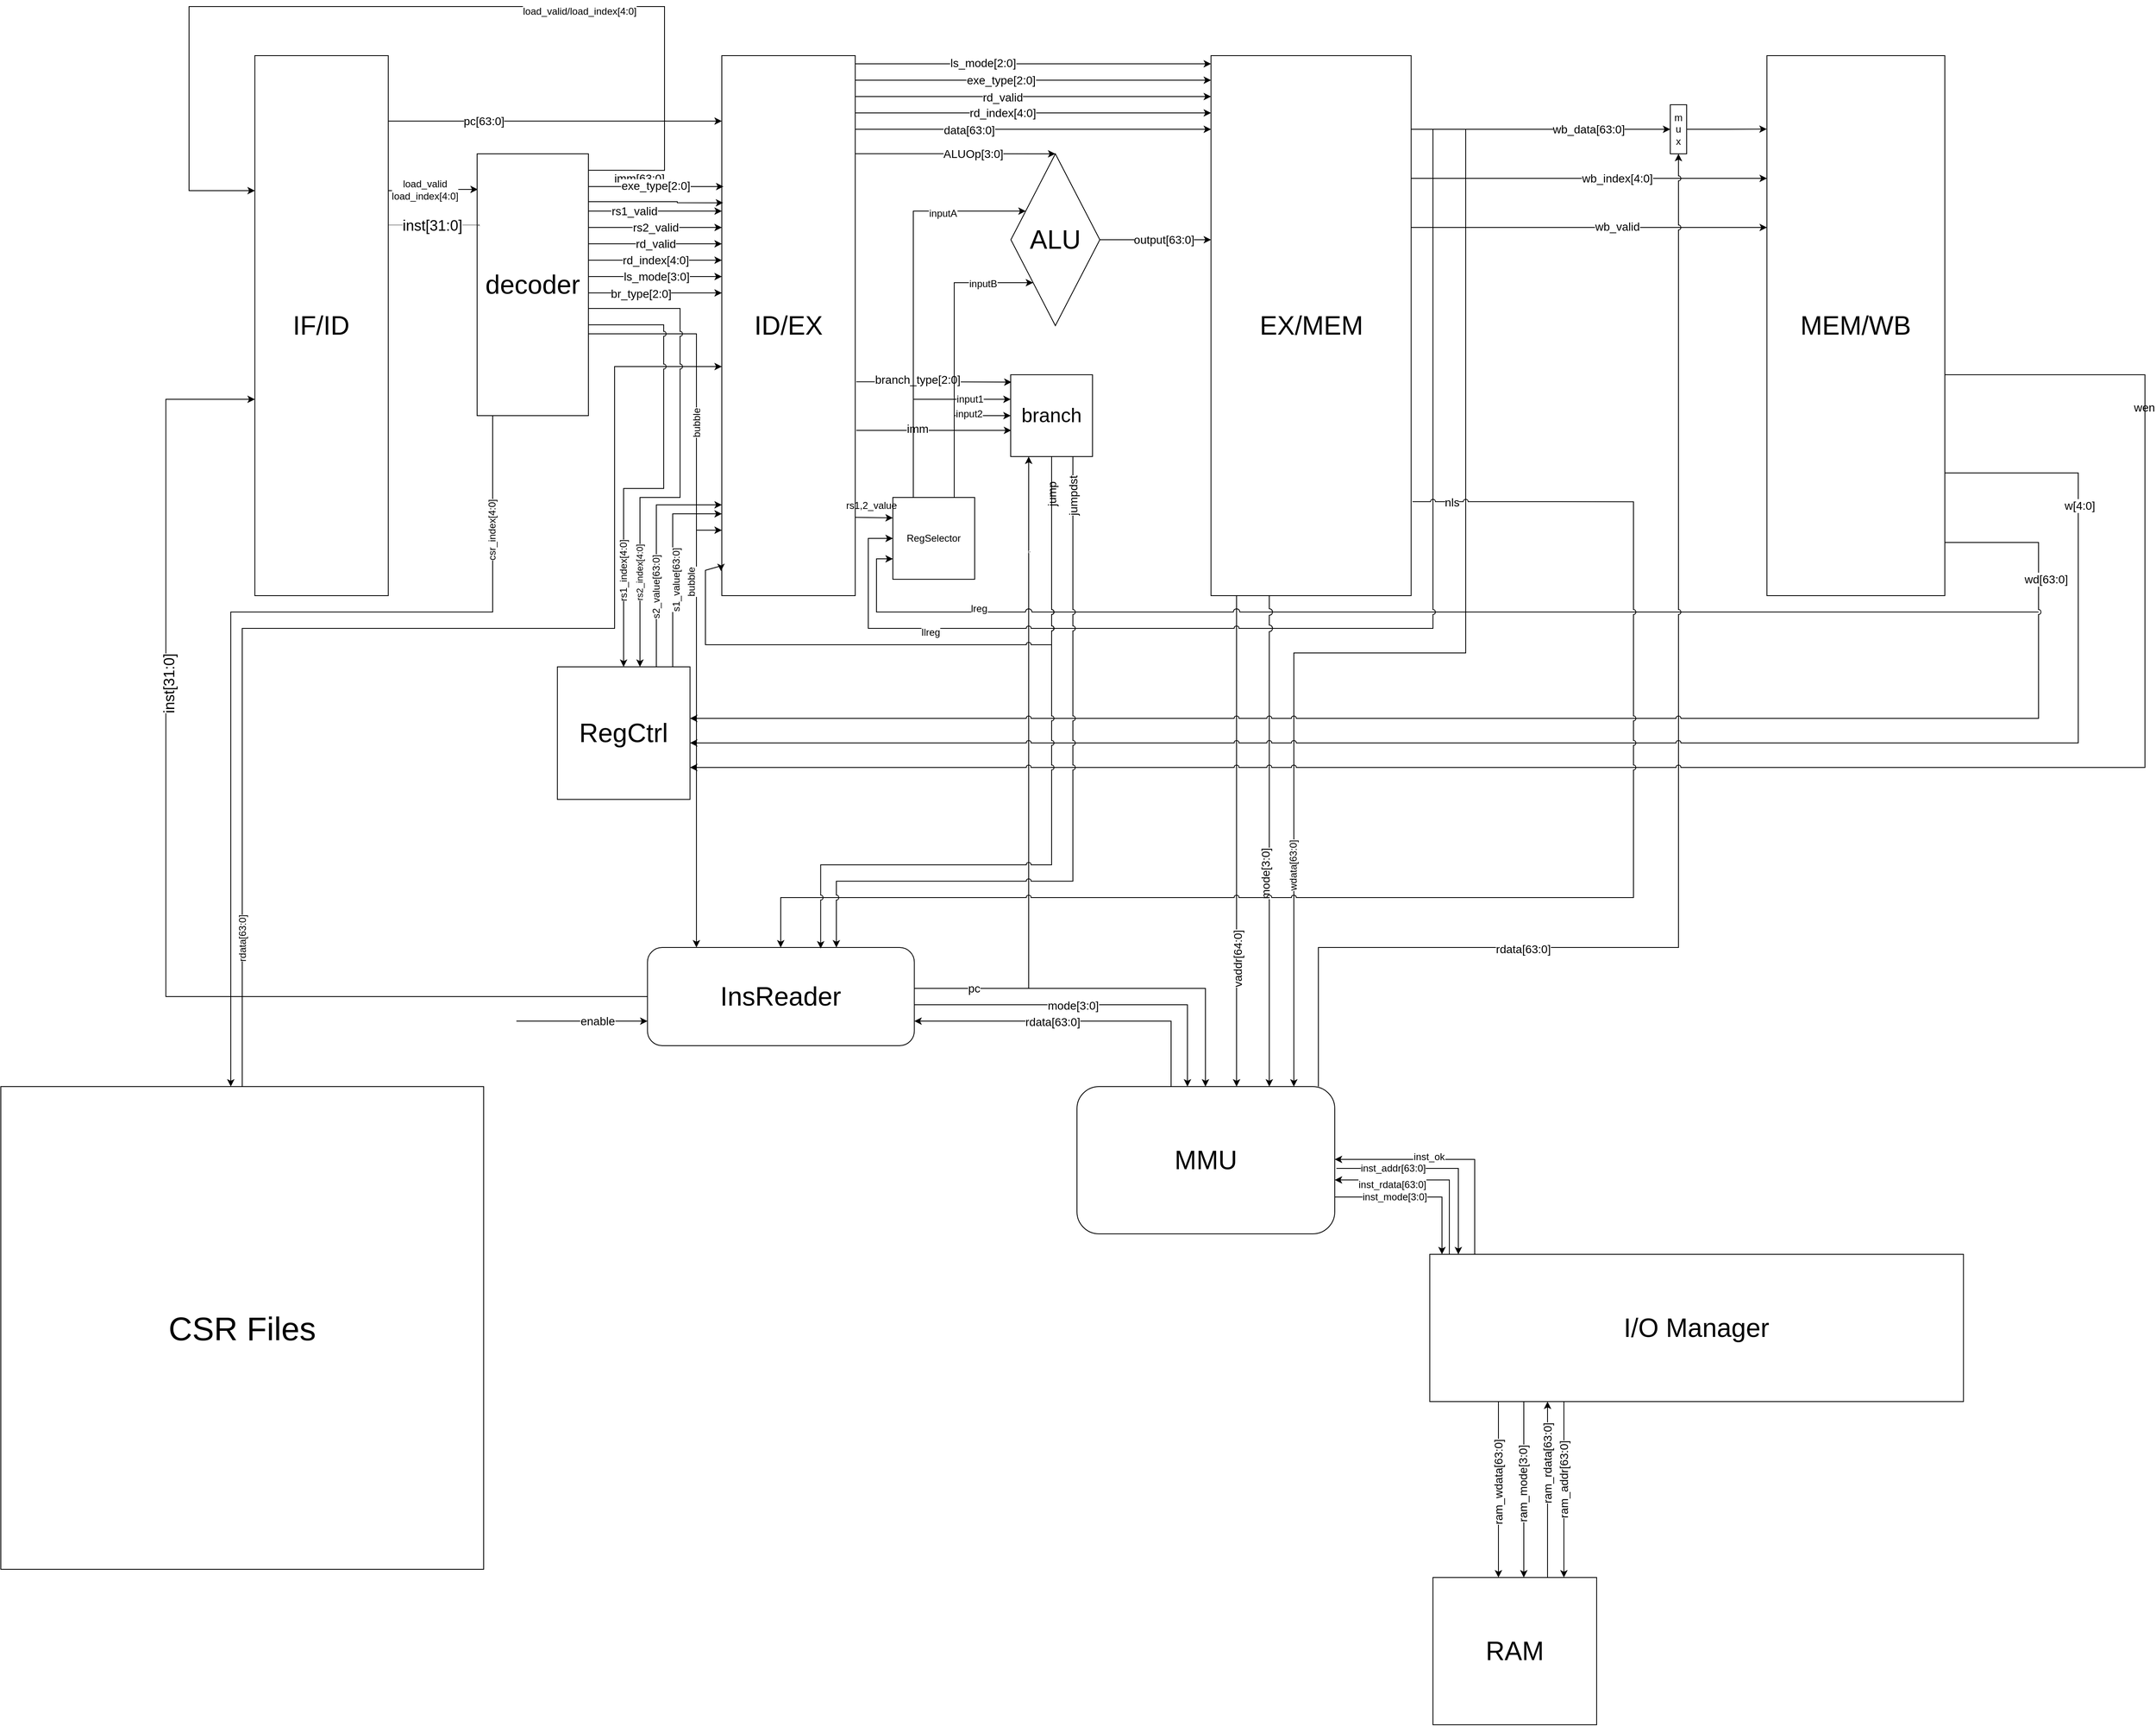 <mxfile version="11.0.1" type="github"><diagram id="Ys9plIMEWjF186C1SJvL" name="Page-1"><mxGraphModel dx="2031" dy="1039" grid="1" gridSize="10" guides="1" tooltips="1" connect="1" arrows="1" fold="1" page="1" pageScale="1" pageWidth="3300" pageHeight="2339" math="0" shadow="0"><root><mxCell id="0"/><mxCell id="1" parent="0"/><mxCell id="OdFu6j6C0DvoO6vhGQql-11" style="edgeStyle=orthogonalEdgeStyle;rounded=0;orthogonalLoop=1;jettySize=auto;html=1;fontSize=14;" parent="1" source="ZigvVun1-Oz8XMNLbB8I-3" target="ZigvVun1-Oz8XMNLbB8I-7" edge="1"><mxGeometry relative="1" as="geometry"><Array as="points"><mxPoint x="650" y="340"/><mxPoint x="650" y="340"/></Array></mxGeometry></mxCell><mxCell id="OdFu6j6C0DvoO6vhGQql-12" value="pc[63:0]" style="text;html=1;resizable=0;points=[];align=center;verticalAlign=middle;labelBackgroundColor=#ffffff;fontSize=14;" parent="OdFu6j6C0DvoO6vhGQql-11" connectable="0" vertex="1"><mxGeometry x="-0.428" y="-3" relative="1" as="geometry"><mxPoint y="-3" as="offset"/></mxGeometry></mxCell><mxCell id="bIyRIv3_b1dbhp4hnQxT-7" style="edgeStyle=orthogonalEdgeStyle;rounded=0;orthogonalLoop=1;jettySize=auto;html=1;exitX=1;exitY=0.25;exitDx=0;exitDy=0;entryX=0.006;entryY=0.136;entryDx=0;entryDy=0;entryPerimeter=0;" parent="1" source="ZigvVun1-Oz8XMNLbB8I-3" target="3jL-bCs1GaXZ-DOKsFJh-29" edge="1"><mxGeometry relative="1" as="geometry"/></mxCell><mxCell id="bIyRIv3_b1dbhp4hnQxT-8" value="load_valid&lt;br&gt;load_index[4:0]" style="text;html=1;resizable=0;points=[];align=center;verticalAlign=middle;labelBackgroundColor=#ffffff;" parent="bIyRIv3_b1dbhp4hnQxT-7" connectable="0" vertex="1"><mxGeometry x="-0.2" y="2" relative="1" as="geometry"><mxPoint y="1" as="offset"/></mxGeometry></mxCell><mxCell id="ZigvVun1-Oz8XMNLbB8I-3" value="&lt;font style=&quot;font-size: 32px&quot;&gt;IF/ID&lt;/font&gt;" style="rounded=0;whiteSpace=wrap;html=1;fontSize=8;" parent="1" vertex="1"><mxGeometry x="400.404" y="260" width="163.03" height="660" as="geometry"/></mxCell><mxCell id="R68iFmrZ4ruvfKdIdsfy-54" style="edgeStyle=orthogonalEdgeStyle;rounded=0;jumpStyle=arc;jumpSize=18;orthogonalLoop=1;jettySize=auto;html=1;entryX=0.5;entryY=0;entryDx=0;entryDy=0;shadow=0;startSize=6;endSize=6;strokeWidth=1;fontSize=5;" parent="1" target="R68iFmrZ4ruvfKdIdsfy-37" edge="1"><mxGeometry relative="1" as="geometry"><mxPoint x="1134.04" y="379.833" as="sourcePoint"/><Array as="points"><mxPoint x="1269.899" y="380"/><mxPoint x="1269.899" y="380"/></Array></mxGeometry></mxCell><mxCell id="R68iFmrZ4ruvfKdIdsfy-67" value="ALUOp[3:0]" style="text;html=1;resizable=0;points=[];align=center;verticalAlign=middle;labelBackgroundColor=#ffffff;fontSize=14;" parent="R68iFmrZ4ruvfKdIdsfy-54" connectable="0" vertex="1"><mxGeometry x="0.118" relative="1" as="geometry"><mxPoint x="7.5" as="offset"/></mxGeometry></mxCell><mxCell id="3jL-bCs1GaXZ-DOKsFJh-13" style="edgeStyle=orthogonalEdgeStyle;rounded=0;comic=0;orthogonalLoop=1;jettySize=auto;html=1;startSize=6;endSize=6;strokeColor=#000000;fontSize=2;" parent="1" target="3jL-bCs1GaXZ-DOKsFJh-4" edge="1"><mxGeometry relative="1" as="geometry"><mxPoint x="1345.98" y="740" as="targetPoint"/><Array as="points"><mxPoint x="1346" y="1070"/><mxPoint x="1346" y="1070"/></Array><mxPoint x="1346" y="1400" as="sourcePoint"/></mxGeometry></mxCell><mxCell id="3jL-bCs1GaXZ-DOKsFJh-14" value="pc" style="text;html=1;resizable=0;points=[];align=center;verticalAlign=middle;labelBackgroundColor=#ffffff;fontSize=2;" parent="3jL-bCs1GaXZ-DOKsFJh-13" connectable="0" vertex="1"><mxGeometry x="0.116" y="-5" relative="1" as="geometry"><mxPoint x="-4" y="-172" as="offset"/></mxGeometry></mxCell><mxCell id="OdFu6j6C0DvoO6vhGQql-13" style="edgeStyle=orthogonalEdgeStyle;rounded=0;orthogonalLoop=1;jettySize=auto;html=1;fontSize=14;" parent="1" source="ZigvVun1-Oz8XMNLbB8I-7" target="ZigvVun1-Oz8XMNLbB8I-8" edge="1"><mxGeometry relative="1" as="geometry"><Array as="points"><mxPoint x="1380" y="270"/><mxPoint x="1380" y="270"/></Array></mxGeometry></mxCell><mxCell id="OdFu6j6C0DvoO6vhGQql-14" value="ls_mode[2:0]" style="text;html=1;resizable=0;points=[];align=center;verticalAlign=middle;labelBackgroundColor=#ffffff;fontSize=14;" parent="OdFu6j6C0DvoO6vhGQql-13" connectable="0" vertex="1"><mxGeometry x="0.132" y="90" relative="1" as="geometry"><mxPoint x="-90" y="89" as="offset"/></mxGeometry></mxCell><mxCell id="OdFu6j6C0DvoO6vhGQql-15" style="edgeStyle=orthogonalEdgeStyle;rounded=0;orthogonalLoop=1;jettySize=auto;html=1;fontSize=14;" parent="1" source="ZigvVun1-Oz8XMNLbB8I-7" target="ZigvVun1-Oz8XMNLbB8I-8" edge="1"><mxGeometry relative="1" as="geometry"><Array as="points"><mxPoint x="1480" y="350"/><mxPoint x="1480" y="350"/></Array></mxGeometry></mxCell><mxCell id="OdFu6j6C0DvoO6vhGQql-16" value="data[63:0]" style="text;html=1;resizable=0;points=[];align=center;verticalAlign=middle;labelBackgroundColor=#ffffff;fontSize=14;" parent="OdFu6j6C0DvoO6vhGQql-15" connectable="0" vertex="1"><mxGeometry x="0.592" y="-207" relative="1" as="geometry"><mxPoint x="-207" y="-206" as="offset"/></mxGeometry></mxCell><mxCell id="IoLRiApDYhdtXGmUheC4-118" style="edgeStyle=orthogonalEdgeStyle;rounded=0;orthogonalLoop=1;jettySize=auto;html=1;exitX=0.994;exitY=0.855;exitDx=0;exitDy=0;entryX=0;entryY=0.25;entryDx=0;entryDy=0;exitPerimeter=0;" parent="1" source="ZigvVun1-Oz8XMNLbB8I-7" target="IoLRiApDYhdtXGmUheC4-116" edge="1"><mxGeometry relative="1" as="geometry"><Array as="points"><mxPoint x="1134" y="824"/><mxPoint x="1134" y="825"/></Array></mxGeometry></mxCell><mxCell id="ZigvVun1-Oz8XMNLbB8I-7" value="&lt;font style=&quot;font-size: 32px&quot;&gt;ID/EX&lt;/font&gt;" style="rounded=0;whiteSpace=wrap;html=1;fontSize=8;" parent="1" vertex="1"><mxGeometry x="971.01" y="260" width="163.03" height="660" as="geometry"/></mxCell><mxCell id="R68iFmrZ4ruvfKdIdsfy-41" style="edgeStyle=orthogonalEdgeStyle;rounded=0;jumpStyle=arc;jumpSize=8;orthogonalLoop=1;jettySize=auto;html=1;shadow=0;startSize=6;endSize=6;strokeWidth=1;fontSize=3;" parent="1" target="R68iFmrZ4ruvfKdIdsfy-2" edge="1"><mxGeometry relative="1" as="geometry"><Array as="points"><mxPoint x="1600" y="920"/></Array><mxPoint x="1598.95" y="920" as="sourcePoint"/><mxPoint x="1487.273" y="1340" as="targetPoint"/></mxGeometry></mxCell><mxCell id="R68iFmrZ4ruvfKdIdsfy-61" value="vaddr[64:0]" style="text;html=1;resizable=0;points=[];align=center;verticalAlign=middle;labelBackgroundColor=#ffffff;fontSize=14;horizontal=0;" parent="R68iFmrZ4ruvfKdIdsfy-41" connectable="0" vertex="1"><mxGeometry x="0.556" y="2" relative="1" as="geometry"><mxPoint x="-0.5" y="-22" as="offset"/></mxGeometry></mxCell><mxCell id="IoLRiApDYhdtXGmUheC4-131" style="edgeStyle=orthogonalEdgeStyle;rounded=0;orthogonalLoop=1;jettySize=auto;html=1;entryX=0;entryY=0.75;entryDx=0;entryDy=0;jumpStyle=arc;jumpSize=8;" parent="1" target="IoLRiApDYhdtXGmUheC4-116" edge="1"><mxGeometry relative="1" as="geometry"><mxPoint x="2580" y="940" as="sourcePoint"/><Array as="points"><mxPoint x="2510" y="940"/><mxPoint x="1160" y="940"/><mxPoint x="1160" y="875"/></Array></mxGeometry></mxCell><mxCell id="IoLRiApDYhdtXGmUheC4-135" value="lreg" style="text;html=1;resizable=0;points=[];align=center;verticalAlign=middle;labelBackgroundColor=#ffffff;" parent="IoLRiApDYhdtXGmUheC4-131" connectable="0" vertex="1"><mxGeometry x="0.721" y="-4" relative="1" as="geometry"><mxPoint as="offset"/></mxGeometry></mxCell><mxCell id="C-7j_ktIs-Dh4FUc-b1V-7" style="edgeStyle=orthogonalEdgeStyle;rounded=0;orthogonalLoop=1;jettySize=auto;html=1;" parent="1" target="R68iFmrZ4ruvfKdIdsfy-2" edge="1"><mxGeometry relative="1" as="geometry"><mxPoint x="1880" y="350" as="sourcePoint"/><Array as="points"><mxPoint x="1880" y="990"/><mxPoint x="1670" y="990"/></Array></mxGeometry></mxCell><mxCell id="C-7j_ktIs-Dh4FUc-b1V-8" value="wdata[63:0]" style="text;html=1;resizable=0;points=[];align=center;verticalAlign=middle;labelBackgroundColor=#ffffff;horizontal=0;" parent="C-7j_ktIs-Dh4FUc-b1V-7" vertex="1" connectable="0"><mxGeometry x="0.647" y="1" relative="1" as="geometry"><mxPoint x="-1.5" y="-26" as="offset"/></mxGeometry></mxCell><mxCell id="ZigvVun1-Oz8XMNLbB8I-8" value="&lt;font style=&quot;font-size: 32px&quot;&gt;EX/MEM&lt;/font&gt;" style="rounded=0;whiteSpace=wrap;html=1;fontSize=8;" parent="1" vertex="1"><mxGeometry x="1568.788" y="260" width="244.545" height="660" as="geometry"/></mxCell><mxCell id="R68iFmrZ4ruvfKdIdsfy-55" style="edgeStyle=orthogonalEdgeStyle;rounded=0;jumpStyle=arc;jumpSize=18;orthogonalLoop=1;jettySize=auto;html=1;shadow=0;startSize=6;endSize=6;strokeWidth=1;fontSize=5;" parent="1" source="ZigvVun1-Oz8XMNLbB8I-7" target="ZigvVun1-Oz8XMNLbB8I-8" edge="1"><mxGeometry relative="1" as="geometry"><Array as="points"><mxPoint x="1260" y="290"/><mxPoint x="1260" y="290"/></Array></mxGeometry></mxCell><mxCell id="3jL-bCs1GaXZ-DOKsFJh-62" value="exe_type[2:0]" style="text;html=1;resizable=0;points=[];align=center;verticalAlign=middle;labelBackgroundColor=#ffffff;fontSize=14;" parent="R68iFmrZ4ruvfKdIdsfy-55" connectable="0" vertex="1"><mxGeometry x="-0.125" y="12" relative="1" as="geometry"><mxPoint x="-12" y="12" as="offset"/></mxGeometry></mxCell><mxCell id="3jL-bCs1GaXZ-DOKsFJh-69" value="" style="edgeStyle=orthogonalEdgeStyle;rounded=0;comic=0;jumpSize=8;orthogonalLoop=1;jettySize=auto;html=1;startSize=6;endSize=6;strokeColor=#000000;fontSize=3;" parent="1" source="ZigvVun1-Oz8XMNLbB8I-7" target="ZigvVun1-Oz8XMNLbB8I-8" edge="1"><mxGeometry relative="1" as="geometry"><Array as="points"><mxPoint x="1260" y="310"/><mxPoint x="1260" y="310"/></Array></mxGeometry></mxCell><mxCell id="3jL-bCs1GaXZ-DOKsFJh-71" value="rd_valid" style="text;html=1;resizable=0;points=[];align=center;verticalAlign=middle;labelBackgroundColor=#ffffff;fontSize=14;" parent="3jL-bCs1GaXZ-DOKsFJh-69" connectable="0" vertex="1"><mxGeometry x="-0.125" y="-10" relative="1" as="geometry"><mxPoint x="-10" y="-9" as="offset"/></mxGeometry></mxCell><mxCell id="3jL-bCs1GaXZ-DOKsFJh-70" value="" style="edgeStyle=orthogonalEdgeStyle;rounded=0;comic=0;jumpSize=8;orthogonalLoop=1;jettySize=auto;html=1;startSize=6;endSize=6;strokeColor=#000000;fontSize=3;" parent="1" source="ZigvVun1-Oz8XMNLbB8I-7" target="ZigvVun1-Oz8XMNLbB8I-8" edge="1"><mxGeometry relative="1" as="geometry"><Array as="points"><mxPoint x="1260" y="330"/><mxPoint x="1260" y="330"/></Array></mxGeometry></mxCell><mxCell id="3jL-bCs1GaXZ-DOKsFJh-72" value="rd_index[4:0]" style="text;html=1;resizable=0;points=[];align=center;verticalAlign=middle;labelBackgroundColor=#ffffff;fontSize=14;" parent="3jL-bCs1GaXZ-DOKsFJh-70" connectable="0" vertex="1"><mxGeometry x="-0.125" y="-10" relative="1" as="geometry"><mxPoint x="-10" y="-10" as="offset"/></mxGeometry></mxCell><mxCell id="IoLRiApDYhdtXGmUheC4-137" style="edgeStyle=orthogonalEdgeStyle;rounded=0;orthogonalLoop=1;jettySize=auto;html=1;entryX=0;entryY=0.5;entryDx=0;entryDy=0;jumpStyle=arc;jumpSize=6;" parent="1" target="IoLRiApDYhdtXGmUheC4-116" edge="1"><mxGeometry relative="1" as="geometry"><mxPoint x="1840" y="350" as="sourcePoint"/><Array as="points"><mxPoint x="1840" y="960"/><mxPoint x="1150" y="960"/><mxPoint x="1150" y="850"/></Array></mxGeometry></mxCell><mxCell id="IoLRiApDYhdtXGmUheC4-138" value="llreg" style="text;html=1;resizable=0;points=[];align=center;verticalAlign=middle;labelBackgroundColor=#ffffff;" parent="IoLRiApDYhdtXGmUheC4-137" connectable="0" vertex="1"><mxGeometry x="0.7" y="5" relative="1" as="geometry"><mxPoint as="offset"/></mxGeometry></mxCell><mxCell id="ZigvVun1-Oz8XMNLbB8I-9" value="&lt;font style=&quot;font-size: 32px&quot;&gt;MEM/WB&lt;/font&gt;" style="rounded=0;whiteSpace=wrap;html=1;fontSize=8;" parent="1" vertex="1"><mxGeometry x="2248.081" y="260" width="217.374" height="660" as="geometry"/></mxCell><mxCell id="3jL-bCs1GaXZ-DOKsFJh-63" style="edgeStyle=orthogonalEdgeStyle;rounded=0;comic=0;jumpSize=8;orthogonalLoop=1;jettySize=auto;html=1;startSize=6;endSize=6;strokeColor=#000000;fontSize=3;" parent="1" source="ZigvVun1-Oz8XMNLbB8I-8" edge="1"><mxGeometry relative="1" as="geometry"><Array as="points"><mxPoint x="1980" y="350"/><mxPoint x="1980" y="350"/></Array><mxPoint x="2130" y="350" as="targetPoint"/></mxGeometry></mxCell><mxCell id="3jL-bCs1GaXZ-DOKsFJh-64" value="wb_data[63:0]" style="text;html=1;resizable=0;points=[];align=center;verticalAlign=middle;labelBackgroundColor=#ffffff;fontSize=14;" parent="3jL-bCs1GaXZ-DOKsFJh-63" connectable="0" vertex="1"><mxGeometry x="0.25" y="-21" relative="1" as="geometry"><mxPoint x="18" y="-21" as="offset"/></mxGeometry></mxCell><mxCell id="3jL-bCs1GaXZ-DOKsFJh-65" style="edgeStyle=orthogonalEdgeStyle;rounded=0;comic=0;jumpSize=8;orthogonalLoop=1;jettySize=auto;html=1;startSize=6;endSize=6;strokeColor=#000000;fontSize=3;" parent="1" source="ZigvVun1-Oz8XMNLbB8I-8" target="ZigvVun1-Oz8XMNLbB8I-9" edge="1"><mxGeometry relative="1" as="geometry"><Array as="points"><mxPoint x="2085.051" y="410"/><mxPoint x="2085.051" y="410"/></Array></mxGeometry></mxCell><mxCell id="3jL-bCs1GaXZ-DOKsFJh-66" value="wb_index[4:0]" style="text;html=1;resizable=0;points=[];align=center;verticalAlign=middle;labelBackgroundColor=#ffffff;fontSize=14;" parent="3jL-bCs1GaXZ-DOKsFJh-65" connectable="0" vertex="1"><mxGeometry x="0.25" y="-24" relative="1" as="geometry"><mxPoint x="-20" y="-24" as="offset"/></mxGeometry></mxCell><mxCell id="3jL-bCs1GaXZ-DOKsFJh-67" style="edgeStyle=orthogonalEdgeStyle;rounded=0;comic=0;jumpSize=8;orthogonalLoop=1;jettySize=auto;html=1;startSize=6;endSize=6;strokeColor=#000000;fontSize=3;" parent="1" source="ZigvVun1-Oz8XMNLbB8I-8" target="ZigvVun1-Oz8XMNLbB8I-9" edge="1"><mxGeometry relative="1" as="geometry"><Array as="points"><mxPoint x="2085.051" y="470"/><mxPoint x="2085.051" y="470"/></Array></mxGeometry></mxCell><mxCell id="3jL-bCs1GaXZ-DOKsFJh-68" value="wb_valid" style="text;html=1;resizable=0;points=[];align=center;verticalAlign=middle;labelBackgroundColor=#ffffff;fontSize=14;" parent="3jL-bCs1GaXZ-DOKsFJh-67" connectable="0" vertex="1"><mxGeometry x="0.25" y="20" relative="1" as="geometry"><mxPoint x="-20" y="19" as="offset"/></mxGeometry></mxCell><mxCell id="R68iFmrZ4ruvfKdIdsfy-46" style="edgeStyle=orthogonalEdgeStyle;rounded=0;jumpStyle=arc;jumpSize=18;orthogonalLoop=1;jettySize=auto;html=1;shadow=0;startSize=6;endSize=6;strokeWidth=1;fontSize=3;" parent="1" target="R68iFmrZ4ruvfKdIdsfy-12" edge="1"><mxGeometry relative="1" as="geometry"><mxPoint x="1536.182" y="1517" as="targetPoint"/><Array as="points"><mxPoint x="1722" y="1620"/><mxPoint x="1871" y="1620"/></Array><mxPoint x="1722" y="1620" as="sourcePoint"/></mxGeometry></mxCell><mxCell id="R68iFmrZ4ruvfKdIdsfy-60" value="inst_addr[63:0]" style="text;html=1;resizable=0;points=[];align=center;verticalAlign=middle;labelBackgroundColor=#ffffff;fontSize=12;horizontal=1;" parent="R68iFmrZ4ruvfKdIdsfy-46" connectable="0" vertex="1"><mxGeometry x="-0.17" relative="1" as="geometry"><mxPoint x="-37" as="offset"/></mxGeometry></mxCell><mxCell id="C-7j_ktIs-Dh4FUc-b1V-9" style="edgeStyle=orthogonalEdgeStyle;rounded=0;orthogonalLoop=1;jettySize=auto;html=1;exitX=1;exitY=0.75;exitDx=0;exitDy=0;" parent="1" source="R68iFmrZ4ruvfKdIdsfy-2" target="R68iFmrZ4ruvfKdIdsfy-12" edge="1"><mxGeometry relative="1" as="geometry"><Array as="points"><mxPoint x="1851" y="1655"/></Array></mxGeometry></mxCell><mxCell id="j8oiPsh-JQ5qlfa2q04j-10" value="inst_mode[3:0]" style="text;html=1;resizable=0;points=[];align=center;verticalAlign=middle;labelBackgroundColor=#ffffff;fontSize=12;direction=south;horizontal=1;" vertex="1" connectable="0" parent="C-7j_ktIs-Dh4FUc-b1V-9"><mxGeometry x="-0.275" relative="1" as="geometry"><mxPoint as="offset"/></mxGeometry></mxCell><mxCell id="C-7j_ktIs-Dh4FUc-b1V-10" style="edgeStyle=orthogonalEdgeStyle;rounded=0;orthogonalLoop=1;jettySize=auto;html=1;entryX=1;entryY=0.634;entryDx=0;entryDy=0;entryPerimeter=0;" parent="1" source="R68iFmrZ4ruvfKdIdsfy-12" target="R68iFmrZ4ruvfKdIdsfy-2" edge="1"><mxGeometry relative="1" as="geometry"><Array as="points"><mxPoint x="1860" y="1634"/></Array></mxGeometry></mxCell><mxCell id="j8oiPsh-JQ5qlfa2q04j-11" value="inst_rdata[63:0]" style="text;html=1;resizable=0;points=[];align=center;verticalAlign=middle;labelBackgroundColor=#ffffff;fontSize=12;horizontal=1;" vertex="1" connectable="0" parent="C-7j_ktIs-Dh4FUc-b1V-10"><mxGeometry x="-0.275" y="-1" relative="1" as="geometry"><mxPoint x="-71" y="-1.5" as="offset"/></mxGeometry></mxCell><mxCell id="C-7j_ktIs-Dh4FUc-b1V-11" style="edgeStyle=orthogonalEdgeStyle;rounded=0;orthogonalLoop=1;jettySize=auto;html=1;" parent="1" source="R68iFmrZ4ruvfKdIdsfy-12" target="R68iFmrZ4ruvfKdIdsfy-2" edge="1"><mxGeometry relative="1" as="geometry"><Array as="points"><mxPoint x="1891" y="1609"/></Array></mxGeometry></mxCell><mxCell id="j8oiPsh-JQ5qlfa2q04j-12" value="inst_ok" style="text;html=1;resizable=0;points=[];align=center;verticalAlign=middle;labelBackgroundColor=#ffffff;fontSize=12;horizontal=1;" vertex="1" connectable="0" parent="C-7j_ktIs-Dh4FUc-b1V-11"><mxGeometry x="0.203" y="-2" relative="1" as="geometry"><mxPoint y="-1" as="offset"/></mxGeometry></mxCell><mxCell id="R68iFmrZ4ruvfKdIdsfy-2" value="&lt;font style=&quot;font-size: 32px&quot;&gt;MMU&lt;/font&gt;" style="rounded=1;whiteSpace=wrap;html=1;fontSize=8;" parent="1" vertex="1"><mxGeometry x="1405" y="1520" width="315" height="180" as="geometry"/></mxCell><mxCell id="R68iFmrZ4ruvfKdIdsfy-48" style="edgeStyle=orthogonalEdgeStyle;rounded=0;jumpStyle=arc;jumpSize=6;orthogonalLoop=1;jettySize=auto;html=1;shadow=0;startSize=6;endSize=6;strokeWidth=1;fontSize=5;entryX=0.5;entryY=1;entryDx=0;entryDy=0;" parent="1" source="R68iFmrZ4ruvfKdIdsfy-2" target="IoLRiApDYhdtXGmUheC4-133" edge="1"><mxGeometry relative="1" as="geometry"><mxPoint x="2248.081" y="890" as="targetPoint"/><Array as="points"><mxPoint x="1700" y="1350"/><mxPoint x="2140" y="1350"/></Array></mxGeometry></mxCell><mxCell id="R68iFmrZ4ruvfKdIdsfy-12" value="&lt;font style=&quot;font-size: 32px&quot;&gt;I/O Manager&lt;/font&gt;" style="rounded=0;whiteSpace=wrap;html=1;fontSize=8;" parent="1" vertex="1"><mxGeometry x="1836.094" y="1725" width="652.121" height="180" as="geometry"/></mxCell><mxCell id="R68iFmrZ4ruvfKdIdsfy-53" style="edgeStyle=orthogonalEdgeStyle;rounded=0;jumpStyle=arc;jumpSize=8;orthogonalLoop=1;jettySize=auto;html=1;shadow=0;startSize=6;endSize=6;strokeWidth=1;fontSize=5;" parent="1" source="ZigvVun1-Oz8XMNLbB8I-8" target="R68iFmrZ4ruvfKdIdsfy-2" edge="1"><mxGeometry relative="1" as="geometry"><Array as="points"><mxPoint x="1640" y="1010"/><mxPoint x="1640" y="1010"/></Array></mxGeometry></mxCell><mxCell id="R68iFmrZ4ruvfKdIdsfy-62" value="mode[3:0]" style="text;html=1;resizable=0;points=[];align=center;verticalAlign=middle;labelBackgroundColor=#ffffff;fontSize=14;horizontal=0;" parent="R68iFmrZ4ruvfKdIdsfy-53" connectable="0" vertex="1"><mxGeometry x="0.178" y="1" relative="1" as="geometry"><mxPoint x="-5.5" y="-13" as="offset"/></mxGeometry></mxCell><mxCell id="R68iFmrZ4ruvfKdIdsfy-15" value="" style="edgeStyle=orthogonalEdgeStyle;rounded=0;orthogonalLoop=1;jettySize=auto;html=1;fontSize=8;jumpStyle=arc;endSize=6;" parent="1" source="R68iFmrZ4ruvfKdIdsfy-13" target="R68iFmrZ4ruvfKdIdsfy-12" edge="1"><mxGeometry relative="1" as="geometry"><Array as="points"><mxPoint x="1980" y="2030"/><mxPoint x="1980" y="2030"/></Array></mxGeometry></mxCell><mxCell id="R68iFmrZ4ruvfKdIdsfy-21" value="ram_rdata[63:0]" style="text;html=1;resizable=0;points=[];align=center;verticalAlign=middle;labelBackgroundColor=#ffffff;fontSize=14;horizontal=0;direction=south;" parent="R68iFmrZ4ruvfKdIdsfy-15" connectable="0" vertex="1"><mxGeometry x="0.298" relative="1" as="geometry"><mxPoint as="offset"/></mxGeometry></mxCell><mxCell id="R68iFmrZ4ruvfKdIdsfy-13" value="&lt;font style=&quot;font-size: 32px&quot;&gt;RAM&lt;/font&gt;" style="rounded=0;whiteSpace=wrap;html=1;fontSize=8;" parent="1" vertex="1"><mxGeometry x="1840" y="2120" width="200" height="180" as="geometry"/></mxCell><mxCell id="R68iFmrZ4ruvfKdIdsfy-14" value="" style="edgeStyle=orthogonalEdgeStyle;rounded=0;orthogonalLoop=1;jettySize=auto;html=1;fontSize=8;jumpStyle=arc;endSize=6;" parent="1" source="R68iFmrZ4ruvfKdIdsfy-12" target="R68iFmrZ4ruvfKdIdsfy-13" edge="1"><mxGeometry relative="1" as="geometry"><Array as="points"><mxPoint x="1920" y="2100"/><mxPoint x="1920" y="2100"/></Array></mxGeometry></mxCell><mxCell id="R68iFmrZ4ruvfKdIdsfy-19" value="ram_wdata[63:0]" style="text;html=1;resizable=0;points=[];align=center;verticalAlign=middle;labelBackgroundColor=#ffffff;fontSize=14;horizontal=0;" parent="R68iFmrZ4ruvfKdIdsfy-14" connectable="0" vertex="1"><mxGeometry y="9" relative="1" as="geometry"><mxPoint x="-9" y="-9" as="offset"/></mxGeometry></mxCell><mxCell id="R68iFmrZ4ruvfKdIdsfy-17" value="" style="edgeStyle=orthogonalEdgeStyle;rounded=0;orthogonalLoop=1;jettySize=auto;html=1;fontSize=8;jumpStyle=arc;endSize=6;" parent="1" source="R68iFmrZ4ruvfKdIdsfy-12" target="R68iFmrZ4ruvfKdIdsfy-13" edge="1"><mxGeometry relative="1" as="geometry"><Array as="points"><mxPoint x="1951" y="2100"/><mxPoint x="1951" y="2100"/></Array></mxGeometry></mxCell><mxCell id="R68iFmrZ4ruvfKdIdsfy-20" value="ram_mode[3:0]" style="text;html=1;resizable=0;points=[];align=center;verticalAlign=middle;labelBackgroundColor=#ffffff;fontSize=14;horizontal=0;" parent="R68iFmrZ4ruvfKdIdsfy-17" connectable="0" vertex="1"><mxGeometry y="-7" relative="1" as="geometry"><mxPoint x="6" y="-7" as="offset"/></mxGeometry></mxCell><mxCell id="R68iFmrZ4ruvfKdIdsfy-16" value="" style="edgeStyle=orthogonalEdgeStyle;rounded=0;orthogonalLoop=1;jettySize=auto;html=1;fontSize=8;endSize=6;" parent="1" source="R68iFmrZ4ruvfKdIdsfy-12" target="R68iFmrZ4ruvfKdIdsfy-13" edge="1"><mxGeometry relative="1" as="geometry"><Array as="points"><mxPoint x="2000" y="1990"/><mxPoint x="2000" y="1990"/></Array></mxGeometry></mxCell><mxCell id="R68iFmrZ4ruvfKdIdsfy-18" value="ram_addr[63:0]" style="text;html=1;resizable=0;points=[];align=center;verticalAlign=middle;labelBackgroundColor=#ffffff;fontSize=14;horizontal=0;" parent="R68iFmrZ4ruvfKdIdsfy-16" connectable="0" vertex="1"><mxGeometry y="-12" relative="1" as="geometry"><mxPoint x="12" y="-12" as="offset"/></mxGeometry></mxCell><mxCell id="R68iFmrZ4ruvfKdIdsfy-35" style="edgeStyle=orthogonalEdgeStyle;rounded=0;jumpStyle=arc;jumpSize=18;orthogonalLoop=1;jettySize=auto;html=1;shadow=0;startSize=6;fontSize=3;endSize=6;" parent="1" source="R68iFmrZ4ruvfKdIdsfy-31" edge="1" target="ZigvVun1-Oz8XMNLbB8I-7"><mxGeometry relative="1" as="geometry"><mxPoint x="971" y="760" as="targetPoint"/><Array as="points"><mxPoint x="891" y="809"/></Array></mxGeometry></mxCell><mxCell id="R68iFmrZ4ruvfKdIdsfy-36" style="edgeStyle=orthogonalEdgeStyle;rounded=0;jumpStyle=arc;jumpSize=18;orthogonalLoop=1;jettySize=auto;html=1;shadow=0;startSize=6;fontSize=3;endSize=6;" parent="1" source="R68iFmrZ4ruvfKdIdsfy-31" edge="1" target="ZigvVun1-Oz8XMNLbB8I-7"><mxGeometry relative="1" as="geometry"><mxPoint x="971" y="780" as="targetPoint"/><Array as="points"><mxPoint x="911" y="820"/></Array></mxGeometry></mxCell><mxCell id="R68iFmrZ4ruvfKdIdsfy-73" value="s2_value[63:0]" style="text;html=1;resizable=0;points=[];align=center;verticalAlign=middle;labelBackgroundColor=#ffffff;fontSize=12;horizontal=0;" parent="R68iFmrZ4ruvfKdIdsfy-36" connectable="0" vertex="1"><mxGeometry x="0.599" y="-5" relative="1" as="geometry"><mxPoint x="-31" y="85" as="offset"/></mxGeometry></mxCell><mxCell id="j8oiPsh-JQ5qlfa2q04j-3" value="s1_value[63:0]" style="text;html=1;resizable=0;points=[];align=center;verticalAlign=middle;labelBackgroundColor=#ffffff;fontSize=12;horizontal=0;" vertex="1" connectable="0" parent="R68iFmrZ4ruvfKdIdsfy-36"><mxGeometry x="-0.14" y="-4" relative="1" as="geometry"><mxPoint as="offset"/></mxGeometry></mxCell><mxCell id="R68iFmrZ4ruvfKdIdsfy-52" style="edgeStyle=orthogonalEdgeStyle;rounded=0;jumpStyle=arc;jumpSize=18;orthogonalLoop=1;jettySize=auto;html=1;shadow=0;startSize=6;endSize=6;strokeWidth=1;fontSize=5;" parent="1" source="3jL-bCs1GaXZ-DOKsFJh-1" target="R68iFmrZ4ruvfKdIdsfy-2" edge="1"><mxGeometry relative="1" as="geometry"><Array as="points"><mxPoint x="1156" y="1400"/><mxPoint x="1562" y="1400"/></Array><mxPoint x="460.182" y="1550" as="sourcePoint"/><mxPoint x="1161.212" y="1550" as="targetPoint"/></mxGeometry></mxCell><mxCell id="R68iFmrZ4ruvfKdIdsfy-59" value="pc" style="text;html=1;resizable=0;points=[];align=center;verticalAlign=middle;labelBackgroundColor=#ffffff;fontSize=14;" parent="R68iFmrZ4ruvfKdIdsfy-52" connectable="0" vertex="1"><mxGeometry x="-0.152" relative="1" as="geometry"><mxPoint x="-128.5" as="offset"/></mxGeometry></mxCell><mxCell id="R68iFmrZ4ruvfKdIdsfy-31" value="&lt;font style=&quot;font-size: 32px&quot;&gt;RegCtrl&lt;/font&gt;" style="whiteSpace=wrap;html=1;aspect=fixed;fontSize=3;" parent="1" vertex="1"><mxGeometry x="770.106" y="1007" width="162.055" height="162.055" as="geometry"/></mxCell><mxCell id="3jL-bCs1GaXZ-DOKsFJh-23" style="edgeStyle=orthogonalEdgeStyle;rounded=0;comic=0;orthogonalLoop=1;jettySize=auto;html=1;startSize=6;endSize=6;strokeColor=#000000;fontSize=3;jumpStyle=arc;" parent="1" source="ZigvVun1-Oz8XMNLbB8I-9" target="R68iFmrZ4ruvfKdIdsfy-31" edge="1"><mxGeometry relative="1" as="geometry"><mxPoint x="943.838" y="1040" as="targetPoint"/><Array as="points"><mxPoint x="2580" y="855"/><mxPoint x="2580" y="1070"/></Array></mxGeometry></mxCell><mxCell id="3jL-bCs1GaXZ-DOKsFJh-26" value="wen" style="text;html=1;resizable=0;points=[];align=center;verticalAlign=middle;labelBackgroundColor=#ffffff;fontSize=14;" parent="3jL-bCs1GaXZ-DOKsFJh-23" connectable="0" vertex="1"><mxGeometry x="0.025" relative="1" as="geometry"><mxPoint x="813" y="-380" as="offset"/></mxGeometry></mxCell><mxCell id="3jL-bCs1GaXZ-DOKsFJh-24" style="edgeStyle=orthogonalEdgeStyle;rounded=0;comic=0;orthogonalLoop=1;jettySize=auto;html=1;startSize=6;endSize=6;strokeColor=#000000;fontSize=3;jumpStyle=arc;" parent="1" source="ZigvVun1-Oz8XMNLbB8I-9" target="R68iFmrZ4ruvfKdIdsfy-31" edge="1"><mxGeometry relative="1" as="geometry"><mxPoint x="2629.261" y="1010.429" as="targetPoint"/><Array as="points"><mxPoint x="2628.485" y="770"/><mxPoint x="2628.485" y="1100"/></Array></mxGeometry></mxCell><mxCell id="3jL-bCs1GaXZ-DOKsFJh-27" value="w[4:0]" style="text;html=1;resizable=0;points=[];align=center;verticalAlign=middle;labelBackgroundColor=#ffffff;fontSize=14;" parent="3jL-bCs1GaXZ-DOKsFJh-24" connectable="0" vertex="1"><mxGeometry x="0.47" relative="1" as="geometry"><mxPoint x="1117.5" y="-290" as="offset"/></mxGeometry></mxCell><mxCell id="3jL-bCs1GaXZ-DOKsFJh-25" style="edgeStyle=orthogonalEdgeStyle;rounded=0;comic=0;orthogonalLoop=1;jettySize=auto;html=1;startSize=6;endSize=6;strokeColor=#000000;fontSize=3;jumpStyle=arc;" parent="1" source="ZigvVun1-Oz8XMNLbB8I-9" target="R68iFmrZ4ruvfKdIdsfy-31" edge="1"><mxGeometry relative="1" as="geometry"><mxPoint x="754" y="1130" as="targetPoint"/><Array as="points"><mxPoint x="2710" y="650"/><mxPoint x="2710" y="1130"/></Array></mxGeometry></mxCell><mxCell id="3jL-bCs1GaXZ-DOKsFJh-28" value="wd[63:0]" style="text;html=1;resizable=0;points=[];align=center;verticalAlign=middle;labelBackgroundColor=#ffffff;fontSize=14;" parent="3jL-bCs1GaXZ-DOKsFJh-25" connectable="0" vertex="1"><mxGeometry x="0.685" y="1" relative="1" as="geometry"><mxPoint x="1263" y="-231" as="offset"/></mxGeometry></mxCell><mxCell id="R68iFmrZ4ruvfKdIdsfy-38" style="edgeStyle=orthogonalEdgeStyle;rounded=0;jumpStyle=arc;jumpSize=18;orthogonalLoop=1;jettySize=auto;html=1;shadow=0;startSize=6;endSize=6;strokeWidth=1;fontSize=3;" parent="1" source="R68iFmrZ4ruvfKdIdsfy-37" edge="1"><mxGeometry relative="1" as="geometry"><mxPoint x="1568.788" y="485" as="targetPoint"/><Array as="points"><mxPoint x="1541.616" y="485"/><mxPoint x="1541.616" y="485"/></Array></mxGeometry></mxCell><mxCell id="R68iFmrZ4ruvfKdIdsfy-74" value="&lt;font style=&quot;font-size: 14px&quot;&gt;output[63:0]&lt;/font&gt;" style="text;html=1;resizable=0;points=[];align=center;verticalAlign=middle;labelBackgroundColor=#ffffff;fontSize=14;" parent="R68iFmrZ4ruvfKdIdsfy-38" connectable="0" vertex="1"><mxGeometry x="0.602" y="11" relative="1" as="geometry"><mxPoint x="-31.5" y="11" as="offset"/></mxGeometry></mxCell><mxCell id="R68iFmrZ4ruvfKdIdsfy-37" value="&lt;font style=&quot;font-size: 32px&quot;&gt;ALU&lt;/font&gt;" style="rhombus;whiteSpace=wrap;html=1;fontSize=5;" parent="1" vertex="1"><mxGeometry x="1324.242" y="380" width="108.687" height="210" as="geometry"/></mxCell><mxCell id="R68iFmrZ4ruvfKdIdsfy-64" value="rdata[63:0]" style="text;html=1;resizable=0;points=[];align=center;verticalAlign=middle;labelBackgroundColor=#ffffff;fontSize=14;" parent="1" connectable="0" vertex="1"><mxGeometry x="1980.129" y="1359.957" as="geometry"><mxPoint x="-30" y="-8" as="offset"/></mxGeometry></mxCell><mxCell id="3jL-bCs1GaXZ-DOKsFJh-2" style="edgeStyle=orthogonalEdgeStyle;rounded=0;orthogonalLoop=1;jettySize=auto;html=1;" parent="1" source="3jL-bCs1GaXZ-DOKsFJh-1" target="ZigvVun1-Oz8XMNLbB8I-3" edge="1"><mxGeometry relative="1" as="geometry"><Array as="points"><mxPoint x="291.717" y="680"/></Array></mxGeometry></mxCell><mxCell id="3jL-bCs1GaXZ-DOKsFJh-3" value="&lt;font style=&quot;font-size: 18px;&quot;&gt;inst[31:0]&lt;/font&gt;" style="text;html=1;resizable=0;points=[];align=center;verticalAlign=middle;labelBackgroundColor=#ffffff;fontSize=18;horizontal=0;" parent="3jL-bCs1GaXZ-DOKsFJh-2" connectable="0" vertex="1"><mxGeometry x="0.36" y="-4" relative="1" as="geometry"><mxPoint as="offset"/></mxGeometry></mxCell><mxCell id="3jL-bCs1GaXZ-DOKsFJh-20" style="edgeStyle=orthogonalEdgeStyle;rounded=0;comic=0;orthogonalLoop=1;jettySize=auto;html=1;startSize=6;endSize=6;strokeColor=#000000;fontSize=3;" parent="1" target="3jL-bCs1GaXZ-DOKsFJh-1" edge="1"><mxGeometry relative="1" as="geometry"><mxPoint x="720" y="1440" as="sourcePoint"/><Array as="points"><mxPoint x="830" y="1440"/><mxPoint x="830" y="1440"/></Array></mxGeometry></mxCell><mxCell id="3jL-bCs1GaXZ-DOKsFJh-21" value="enable" style="text;html=1;resizable=0;points=[];align=center;verticalAlign=middle;labelBackgroundColor=#ffffff;fontSize=14;" parent="3jL-bCs1GaXZ-DOKsFJh-20" connectable="0" vertex="1"><mxGeometry x="0.525" relative="1" as="geometry"><mxPoint x="-23" as="offset"/></mxGeometry></mxCell><mxCell id="3jL-bCs1GaXZ-DOKsFJh-73" style="edgeStyle=orthogonalEdgeStyle;rounded=0;comic=0;jumpSize=8;orthogonalLoop=1;jettySize=auto;html=1;startSize=6;endSize=6;strokeColor=#000000;fontSize=3;" parent="1" source="3jL-bCs1GaXZ-DOKsFJh-1" target="R68iFmrZ4ruvfKdIdsfy-2" edge="1"><mxGeometry relative="1" as="geometry"><Array as="points"><mxPoint x="1540" y="1420"/></Array></mxGeometry></mxCell><mxCell id="3jL-bCs1GaXZ-DOKsFJh-74" value="mode[3:0]" style="text;html=1;resizable=0;points=[];align=center;verticalAlign=middle;labelBackgroundColor=#ffffff;fontSize=14;" parent="3jL-bCs1GaXZ-DOKsFJh-73" connectable="0" vertex="1"><mxGeometry x="-0.002" y="-23" relative="1" as="geometry"><mxPoint x="-23" y="-22" as="offset"/></mxGeometry></mxCell><mxCell id="3jL-bCs1GaXZ-DOKsFJh-75" style="edgeStyle=orthogonalEdgeStyle;rounded=0;comic=0;jumpSize=8;orthogonalLoop=1;jettySize=auto;html=1;entryX=1;entryY=0.75;entryDx=0;entryDy=0;startSize=6;endSize=6;strokeColor=#000000;fontSize=4;" parent="1" source="R68iFmrZ4ruvfKdIdsfy-2" target="3jL-bCs1GaXZ-DOKsFJh-1" edge="1"><mxGeometry relative="1" as="geometry"><Array as="points"><mxPoint x="1520" y="1440"/></Array></mxGeometry></mxCell><mxCell id="3jL-bCs1GaXZ-DOKsFJh-76" value="rdata[63:0]" style="text;html=1;resizable=0;points=[];align=center;verticalAlign=middle;labelBackgroundColor=#ffffff;fontSize=14;" parent="3jL-bCs1GaXZ-DOKsFJh-75" connectable="0" vertex="1"><mxGeometry x="0.145" y="1" relative="1" as="geometry"><mxPoint as="offset"/></mxGeometry></mxCell><mxCell id="3jL-bCs1GaXZ-DOKsFJh-1" value="&lt;font style=&quot;font-size: 32px&quot;&gt;InsReader&lt;/font&gt;" style="rounded=1;whiteSpace=wrap;html=1;" parent="1" vertex="1"><mxGeometry x="880.187" y="1350" width="326.061" height="120" as="geometry"/></mxCell><mxCell id="3jL-bCs1GaXZ-DOKsFJh-54" style="edgeStyle=orthogonalEdgeStyle;rounded=0;comic=0;orthogonalLoop=1;jettySize=auto;html=1;startSize=6;endSize=6;strokeColor=#000000;fontSize=3;exitX=1.007;exitY=0.826;exitDx=0;exitDy=0;exitPerimeter=0;jumpStyle=arc;" parent="1" source="ZigvVun1-Oz8XMNLbB8I-8" edge="1" target="3jL-bCs1GaXZ-DOKsFJh-1"><mxGeometry relative="1" as="geometry"><Array as="points"><mxPoint x="2085" y="805"/><mxPoint x="2085" y="1289"/><mxPoint x="1043" y="1289"/></Array><mxPoint x="420" y="1520" as="targetPoint"/></mxGeometry></mxCell><mxCell id="3jL-bCs1GaXZ-DOKsFJh-56" value="nls" style="text;html=1;resizable=0;points=[];align=center;verticalAlign=middle;labelBackgroundColor=#ffffff;fontSize=14;" parent="3jL-bCs1GaXZ-DOKsFJh-54" connectable="0" vertex="1"><mxGeometry x="-0.949" y="-1" relative="1" as="geometry"><mxPoint as="offset"/></mxGeometry></mxCell><mxCell id="3jL-bCs1GaXZ-DOKsFJh-16" style="edgeStyle=orthogonalEdgeStyle;rounded=0;comic=0;orthogonalLoop=1;jettySize=auto;html=1;entryX=0.649;entryY=0.01;entryDx=0;entryDy=0;entryPerimeter=0;startSize=6;endSize=6;strokeColor=#000000;fontSize=2;jumpStyle=arc;" parent="1" source="3jL-bCs1GaXZ-DOKsFJh-4" target="3jL-bCs1GaXZ-DOKsFJh-1" edge="1"><mxGeometry relative="1" as="geometry"><Array as="points"><mxPoint x="1374" y="1249"/><mxPoint x="1092" y="1249"/></Array></mxGeometry></mxCell><mxCell id="3jL-bCs1GaXZ-DOKsFJh-18" value="jump" style="text;html=1;resizable=0;points=[];align=center;verticalAlign=middle;labelBackgroundColor=#ffffff;fontSize=14;horizontal=0;" parent="3jL-bCs1GaXZ-DOKsFJh-16" connectable="0" vertex="1"><mxGeometry x="-0.896" relative="1" as="geometry"><mxPoint as="offset"/></mxGeometry></mxCell><mxCell id="3jL-bCs1GaXZ-DOKsFJh-17" style="edgeStyle=orthogonalEdgeStyle;rounded=0;comic=0;orthogonalLoop=1;jettySize=auto;html=1;startSize=6;endSize=6;strokeColor=#000000;fontSize=2;jumpStyle=arc;" parent="1" source="3jL-bCs1GaXZ-DOKsFJh-4" target="3jL-bCs1GaXZ-DOKsFJh-1" edge="1"><mxGeometry relative="1" as="geometry"><Array as="points"><mxPoint x="1400" y="1269"/><mxPoint x="1111" y="1269"/></Array></mxGeometry></mxCell><mxCell id="3jL-bCs1GaXZ-DOKsFJh-19" value="jumpdst" style="text;html=1;resizable=0;points=[];align=center;verticalAlign=middle;labelBackgroundColor=#ffffff;fontSize=14;horizontal=0;" parent="3jL-bCs1GaXZ-DOKsFJh-17" connectable="0" vertex="1"><mxGeometry x="-0.892" relative="1" as="geometry"><mxPoint as="offset"/></mxGeometry></mxCell><mxCell id="bIyRIv3_b1dbhp4hnQxT-19" style="edgeStyle=orthogonalEdgeStyle;rounded=0;orthogonalLoop=1;jettySize=auto;html=1;exitX=0.5;exitY=1;exitDx=0;exitDy=0;jumpStyle=arc;" parent="1" source="3jL-bCs1GaXZ-DOKsFJh-4" edge="1"><mxGeometry relative="1" as="geometry"><mxPoint x="970" y="890" as="targetPoint"/><Array as="points"><mxPoint x="1374" y="980"/><mxPoint x="951" y="980"/><mxPoint x="951" y="889"/></Array></mxGeometry></mxCell><mxCell id="3jL-bCs1GaXZ-DOKsFJh-4" value="&lt;font style=&quot;font-size: 24px&quot;&gt;branch&lt;/font&gt;" style="whiteSpace=wrap;html=1;aspect=fixed;" parent="1" vertex="1"><mxGeometry x="1324" y="650" width="100" height="100" as="geometry"/></mxCell><mxCell id="3jL-bCs1GaXZ-DOKsFJh-5" style="edgeStyle=orthogonalEdgeStyle;rounded=0;orthogonalLoop=1;jettySize=auto;html=1;exitX=1.008;exitY=0.604;exitDx=0;exitDy=0;exitPerimeter=0;endSize=6;startSize=6;comic=0;strokeColor=#000000;entryX=0.01;entryY=0.09;entryDx=0;entryDy=0;entryPerimeter=0;" parent="1" source="ZigvVun1-Oz8XMNLbB8I-7" target="3jL-bCs1GaXZ-DOKsFJh-4" edge="1"><mxGeometry relative="1" as="geometry"><Array as="points"><mxPoint x="1229" y="659"/></Array><mxPoint x="1300" y="660" as="targetPoint"/></mxGeometry></mxCell><mxCell id="3jL-bCs1GaXZ-DOKsFJh-6" value="&lt;font style=&quot;font-size: 14px&quot;&gt;branch_type[2:0]&lt;/font&gt;" style="text;html=1;resizable=0;points=[];align=center;verticalAlign=middle;labelBackgroundColor=#ffffff;fontSize=14;" parent="3jL-bCs1GaXZ-DOKsFJh-5" connectable="0" vertex="1"><mxGeometry x="-0.226" relative="1" as="geometry"><mxPoint x="1" y="-3" as="offset"/></mxGeometry></mxCell><mxCell id="3jL-bCs1GaXZ-DOKsFJh-11" style="edgeStyle=orthogonalEdgeStyle;rounded=0;comic=0;orthogonalLoop=1;jettySize=auto;html=1;startSize=6;endSize=6;strokeColor=#000000;fontSize=2;exitX=1.008;exitY=0.694;exitDx=0;exitDy=0;exitPerimeter=0;entryX=0.006;entryY=0.68;entryDx=0;entryDy=0;entryPerimeter=0;" parent="1" source="ZigvVun1-Oz8XMNLbB8I-7" target="3jL-bCs1GaXZ-DOKsFJh-4" edge="1"><mxGeometry relative="1" as="geometry"><mxPoint x="1310" y="725" as="targetPoint"/></mxGeometry></mxCell><mxCell id="3jL-bCs1GaXZ-DOKsFJh-12" value="&lt;font style=&quot;font-size: 14px;&quot;&gt;imm&lt;/font&gt;" style="text;html=1;resizable=0;points=[];align=center;verticalAlign=middle;labelBackgroundColor=#ffffff;fontSize=14;" parent="3jL-bCs1GaXZ-DOKsFJh-11" connectable="0" vertex="1"><mxGeometry x="-0.231" relative="1" as="geometry"><mxPoint x="1" y="-2.5" as="offset"/></mxGeometry></mxCell><mxCell id="3jL-bCs1GaXZ-DOKsFJh-35" style="edgeStyle=orthogonalEdgeStyle;rounded=0;comic=0;orthogonalLoop=1;jettySize=auto;html=1;startSize=6;endSize=6;strokeColor=#000000;fontSize=3;" parent="1" source="3jL-bCs1GaXZ-DOKsFJh-29" edge="1"><mxGeometry relative="1" as="geometry"><Array as="points"><mxPoint x="973" y="420"/></Array><mxPoint x="973" y="420" as="targetPoint"/></mxGeometry></mxCell><mxCell id="3jL-bCs1GaXZ-DOKsFJh-39" value="imm[63:0]" style="text;html=1;resizable=0;points=[];align=center;verticalAlign=middle;labelBackgroundColor=#ffffff;fontSize=14;" parent="3jL-bCs1GaXZ-DOKsFJh-35" connectable="0" vertex="1"><mxGeometry x="0.312" y="-8" relative="1" as="geometry"><mxPoint x="-46" y="-18" as="offset"/></mxGeometry></mxCell><mxCell id="3jL-bCs1GaXZ-DOKsFJh-38" style="edgeStyle=orthogonalEdgeStyle;rounded=0;comic=0;orthogonalLoop=1;jettySize=auto;html=1;entryX=0.01;entryY=0.361;entryDx=0;entryDy=0;entryPerimeter=0;startSize=6;endSize=6;strokeColor=#000000;fontSize=3;" parent="1" edge="1"><mxGeometry relative="1" as="geometry"><mxPoint x="807.98" y="439.849" as="sourcePoint"/><mxPoint x="972.688" y="439.849" as="targetPoint"/><Array as="points"><mxPoint x="916.667" y="438.5"/></Array></mxGeometry></mxCell><mxCell id="3jL-bCs1GaXZ-DOKsFJh-42" value="exe_type[2:0]" style="text;html=1;resizable=0;points=[];align=center;verticalAlign=middle;labelBackgroundColor=#ffffff;fontSize=14;" parent="3jL-bCs1GaXZ-DOKsFJh-38" connectable="0" vertex="1"><mxGeometry x="0.318" y="-10" relative="1" as="geometry"><mxPoint x="-17" y="-20" as="offset"/></mxGeometry></mxCell><mxCell id="3jL-bCs1GaXZ-DOKsFJh-43" style="edgeStyle=orthogonalEdgeStyle;rounded=0;comic=0;orthogonalLoop=1;jettySize=auto;html=1;startSize=6;endSize=6;strokeColor=#000000;fontSize=3;" parent="1" source="3jL-bCs1GaXZ-DOKsFJh-29" edge="1" target="ZigvVun1-Oz8XMNLbB8I-7"><mxGeometry relative="1" as="geometry"><mxPoint x="971.01" y="470" as="targetPoint"/><Array as="points"><mxPoint x="890" y="450"/><mxPoint x="890" y="450"/></Array></mxGeometry></mxCell><mxCell id="3jL-bCs1GaXZ-DOKsFJh-49" value="rs1_valid" style="text;html=1;resizable=0;points=[];align=center;verticalAlign=middle;labelBackgroundColor=#ffffff;fontSize=14;" parent="3jL-bCs1GaXZ-DOKsFJh-43" connectable="0" vertex="1"><mxGeometry x="-0.385" relative="1" as="geometry"><mxPoint x="5.5" as="offset"/></mxGeometry></mxCell><mxCell id="3jL-bCs1GaXZ-DOKsFJh-46" style="edgeStyle=orthogonalEdgeStyle;rounded=0;comic=0;orthogonalLoop=1;jettySize=auto;html=1;startSize=6;endSize=6;strokeColor=#000000;fontSize=3;" parent="1" source="3jL-bCs1GaXZ-DOKsFJh-29" target="ZigvVun1-Oz8XMNLbB8I-7" edge="1"><mxGeometry relative="1" as="geometry"><mxPoint x="976.444" y="500" as="targetPoint"/><Array as="points"><mxPoint x="900" y="470"/><mxPoint x="900" y="470"/></Array></mxGeometry></mxCell><mxCell id="3jL-bCs1GaXZ-DOKsFJh-50" value="rs2_valid" style="text;html=1;resizable=0;points=[];align=center;verticalAlign=middle;labelBackgroundColor=#ffffff;fontSize=14;" parent="3jL-bCs1GaXZ-DOKsFJh-46" connectable="0" vertex="1"><mxGeometry x="0.0" y="-6" relative="1" as="geometry"><mxPoint y="-6" as="offset"/></mxGeometry></mxCell><mxCell id="3jL-bCs1GaXZ-DOKsFJh-47" style="edgeStyle=orthogonalEdgeStyle;rounded=0;comic=0;orthogonalLoop=1;jettySize=auto;html=1;startSize=6;endSize=6;strokeColor=#000000;fontSize=3;" parent="1" source="3jL-bCs1GaXZ-DOKsFJh-29" target="ZigvVun1-Oz8XMNLbB8I-7" edge="1"><mxGeometry relative="1" as="geometry"><mxPoint x="916.667" y="545" as="targetPoint"/><Array as="points"><mxPoint x="889" y="490"/><mxPoint x="889" y="490"/></Array></mxGeometry></mxCell><mxCell id="3jL-bCs1GaXZ-DOKsFJh-51" value="rd_valid" style="text;html=1;resizable=0;points=[];align=center;verticalAlign=middle;labelBackgroundColor=#ffffff;fontSize=14;" parent="3jL-bCs1GaXZ-DOKsFJh-47" connectable="0" vertex="1"><mxGeometry x="0.0" y="-6" relative="1" as="geometry"><mxPoint y="-6" as="offset"/></mxGeometry></mxCell><mxCell id="3jL-bCs1GaXZ-DOKsFJh-48" style="edgeStyle=orthogonalEdgeStyle;rounded=0;comic=0;orthogonalLoop=1;jettySize=auto;html=1;startSize=6;endSize=6;strokeColor=#000000;fontSize=3;" parent="1" source="3jL-bCs1GaXZ-DOKsFJh-29" target="ZigvVun1-Oz8XMNLbB8I-7" edge="1"><mxGeometry relative="1" as="geometry"><Array as="points"><mxPoint x="900" y="510"/><mxPoint x="900" y="510"/></Array></mxGeometry></mxCell><mxCell id="3jL-bCs1GaXZ-DOKsFJh-52" value="rd_index[4:0]" style="text;html=1;resizable=0;points=[];align=center;verticalAlign=middle;labelBackgroundColor=#ffffff;fontSize=14;" parent="3jL-bCs1GaXZ-DOKsFJh-48" connectable="0" vertex="1"><mxGeometry x="0.0" y="-5" relative="1" as="geometry"><mxPoint y="-5" as="offset"/></mxGeometry></mxCell><mxCell id="OdFu6j6C0DvoO6vhGQql-7" style="edgeStyle=orthogonalEdgeStyle;rounded=0;orthogonalLoop=1;jettySize=auto;html=1;fontSize=14;" parent="1" source="3jL-bCs1GaXZ-DOKsFJh-29" target="ZigvVun1-Oz8XMNLbB8I-7" edge="1"><mxGeometry relative="1" as="geometry"><Array as="points"><mxPoint x="900" y="530"/><mxPoint x="900" y="530"/></Array></mxGeometry></mxCell><mxCell id="OdFu6j6C0DvoO6vhGQql-8" value="ls_mode[3:0]" style="text;html=1;resizable=0;points=[];align=center;verticalAlign=middle;labelBackgroundColor=#ffffff;fontSize=14;" parent="OdFu6j6C0DvoO6vhGQql-7" connectable="0" vertex="1"><mxGeometry x="0.62" y="-47" relative="1" as="geometry"><mxPoint x="-49.5" y="-47" as="offset"/></mxGeometry></mxCell><mxCell id="OdFu6j6C0DvoO6vhGQql-9" style="edgeStyle=orthogonalEdgeStyle;rounded=0;orthogonalLoop=1;jettySize=auto;html=1;fontSize=14;" parent="1" source="3jL-bCs1GaXZ-DOKsFJh-29" target="ZigvVun1-Oz8XMNLbB8I-7" edge="1"><mxGeometry relative="1" as="geometry"><Array as="points"><mxPoint x="890" y="550"/><mxPoint x="890" y="550"/></Array></mxGeometry></mxCell><mxCell id="OdFu6j6C0DvoO6vhGQql-10" value="br_type[2:0]" style="text;html=1;resizable=0;points=[];align=center;verticalAlign=middle;labelBackgroundColor=#ffffff;fontSize=14;" parent="OdFu6j6C0DvoO6vhGQql-9" connectable="0" vertex="1"><mxGeometry x="-0.219" y="-1" relative="1" as="geometry"><mxPoint as="offset"/></mxGeometry></mxCell><mxCell id="bIyRIv3_b1dbhp4hnQxT-9" style="edgeStyle=orthogonalEdgeStyle;rounded=0;orthogonalLoop=1;jettySize=auto;html=1;" parent="1" source="3jL-bCs1GaXZ-DOKsFJh-29" target="3jL-bCs1GaXZ-DOKsFJh-1" edge="1"><mxGeometry relative="1" as="geometry"><Array as="points"><mxPoint x="940" y="600"/></Array></mxGeometry></mxCell><mxCell id="bIyRIv3_b1dbhp4hnQxT-13" value="bubble" style="text;html=1;resizable=0;points=[];align=center;verticalAlign=middle;labelBackgroundColor=#ffffff;horizontal=0;" parent="bIyRIv3_b1dbhp4hnQxT-9" connectable="0" vertex="1"><mxGeometry x="-0.013" y="-6" relative="1" as="geometry"><mxPoint as="offset"/></mxGeometry></mxCell><mxCell id="bIyRIv3_b1dbhp4hnQxT-17" style="edgeStyle=orthogonalEdgeStyle;rounded=0;orthogonalLoop=1;jettySize=auto;html=1;" parent="1" target="ZigvVun1-Oz8XMNLbB8I-7" edge="1"><mxGeometry relative="1" as="geometry"><mxPoint x="940" y="709" as="sourcePoint"/><Array as="points"><mxPoint x="940" y="709"/><mxPoint x="940" y="840"/></Array></mxGeometry></mxCell><mxCell id="bIyRIv3_b1dbhp4hnQxT-18" value="bubble" style="text;html=1;resizable=0;points=[];align=center;verticalAlign=middle;labelBackgroundColor=#ffffff;horizontal=0;" parent="bIyRIv3_b1dbhp4hnQxT-17" connectable="0" vertex="1"><mxGeometry x="0.42" y="18" relative="1" as="geometry"><mxPoint x="-18" y="-115" as="offset"/></mxGeometry></mxCell><mxCell id="j8oiPsh-JQ5qlfa2q04j-6" style="edgeStyle=orthogonalEdgeStyle;rounded=0;orthogonalLoop=1;jettySize=auto;html=1;fontSize=12;" edge="1" parent="1" source="3jL-bCs1GaXZ-DOKsFJh-29" target="j8oiPsh-JQ5qlfa2q04j-5"><mxGeometry relative="1" as="geometry"><Array as="points"><mxPoint x="691" y="940"/><mxPoint x="371" y="940"/></Array></mxGeometry></mxCell><mxCell id="j8oiPsh-JQ5qlfa2q04j-7" value="csr_index[4:0]" style="text;html=1;resizable=0;points=[];align=center;verticalAlign=middle;labelBackgroundColor=#ffffff;fontSize=12;horizontal=0;" vertex="1" connectable="0" parent="j8oiPsh-JQ5qlfa2q04j-6"><mxGeometry x="-0.746" y="-5" relative="1" as="geometry"><mxPoint x="4.5" y="-4.5" as="offset"/></mxGeometry></mxCell><mxCell id="j8oiPsh-JQ5qlfa2q04j-8" style="edgeStyle=orthogonalEdgeStyle;rounded=0;orthogonalLoop=1;jettySize=auto;html=1;fontSize=12;" edge="1" parent="1" source="j8oiPsh-JQ5qlfa2q04j-5" target="ZigvVun1-Oz8XMNLbB8I-7"><mxGeometry relative="1" as="geometry"><Array as="points"><mxPoint x="385" y="960"/><mxPoint x="840" y="960"/><mxPoint x="840" y="640"/></Array></mxGeometry></mxCell><mxCell id="j8oiPsh-JQ5qlfa2q04j-9" value="rdata[63:0]" style="text;html=1;resizable=0;points=[];align=center;verticalAlign=middle;labelBackgroundColor=#ffffff;fontSize=12;horizontal=0;" vertex="1" connectable="0" parent="j8oiPsh-JQ5qlfa2q04j-8"><mxGeometry x="-0.753" relative="1" as="geometry"><mxPoint as="offset"/></mxGeometry></mxCell><mxCell id="3jL-bCs1GaXZ-DOKsFJh-29" value="&lt;font style=&quot;font-size: 32px&quot;&gt;decoder&lt;/font&gt;" style="rounded=0;whiteSpace=wrap;html=1;fontSize=3;" parent="1" vertex="1"><mxGeometry x="672" y="380" width="136" height="320" as="geometry"/></mxCell><mxCell id="3jL-bCs1GaXZ-DOKsFJh-33" style="edgeStyle=orthogonalEdgeStyle;rounded=0;comic=0;orthogonalLoop=1;jettySize=auto;html=1;entryX=0.016;entryY=0.267;entryDx=0;entryDy=0;entryPerimeter=0;startSize=0;endSize=0;strokeColor=#000000;fontSize=3;opacity=40;" parent="1" source="ZigvVun1-Oz8XMNLbB8I-3" target="3jL-bCs1GaXZ-DOKsFJh-29" edge="1"><mxGeometry relative="1" as="geometry"><Array as="points"><mxPoint x="617.778" y="467"/><mxPoint x="617.778" y="467"/></Array></mxGeometry></mxCell><mxCell id="3jL-bCs1GaXZ-DOKsFJh-34" value="inst[31:0]" style="text;html=1;resizable=0;points=[];align=center;verticalAlign=middle;labelBackgroundColor=#ffffff;fontSize=18;" parent="3jL-bCs1GaXZ-DOKsFJh-33" connectable="0" vertex="1"><mxGeometry x="-0.045" y="-3" relative="1" as="geometry"><mxPoint y="-2" as="offset"/></mxGeometry></mxCell><mxCell id="R68iFmrZ4ruvfKdIdsfy-32" style="edgeStyle=orthogonalEdgeStyle;rounded=0;jumpStyle=arc;jumpSize=6;orthogonalLoop=1;jettySize=auto;html=1;shadow=0;startSize=6;fontSize=3;endSize=6;" parent="1" source="3jL-bCs1GaXZ-DOKsFJh-29" edge="1" target="R68iFmrZ4ruvfKdIdsfy-31"><mxGeometry relative="1" as="geometry"><mxPoint x="675" y="1010" as="targetPoint"/><Array as="points"><mxPoint x="900" y="589"/><mxPoint x="900" y="789"/><mxPoint x="851" y="789"/></Array><mxPoint x="805" y="680" as="sourcePoint"/></mxGeometry></mxCell><mxCell id="R68iFmrZ4ruvfKdIdsfy-34" style="edgeStyle=orthogonalEdgeStyle;rounded=0;jumpStyle=arc;jumpSize=6;orthogonalLoop=1;jettySize=auto;html=1;shadow=0;startSize=6;fontSize=3;strokeWidth=1;endSize=6;" parent="1" source="3jL-bCs1GaXZ-DOKsFJh-29" target="R68iFmrZ4ruvfKdIdsfy-31" edge="1"><mxGeometry relative="1" as="geometry"><mxPoint x="731.899" y="1037" as="targetPoint"/><Array as="points"><mxPoint x="920" y="569"/><mxPoint x="920" y="800"/><mxPoint x="871" y="800"/></Array><mxPoint x="710" y="710" as="sourcePoint"/></mxGeometry></mxCell><mxCell id="R68iFmrZ4ruvfKdIdsfy-71" value="rs2_index[4:0]" style="text;html=1;resizable=0;points=[];align=center;verticalAlign=middle;labelBackgroundColor=#ffffff;fontSize=11;horizontal=0;" parent="R68iFmrZ4ruvfKdIdsfy-34" connectable="0" vertex="1"><mxGeometry x="0.427" y="1" relative="1" as="geometry"><mxPoint x="-1.5" y="57" as="offset"/></mxGeometry></mxCell><mxCell id="j8oiPsh-JQ5qlfa2q04j-2" value="rs1_index[4:0]" style="text;html=1;resizable=0;points=[];align=center;verticalAlign=middle;labelBackgroundColor=#ffffff;fontSize=12;horizontal=0;" vertex="1" connectable="0" parent="R68iFmrZ4ruvfKdIdsfy-34"><mxGeometry x="-0.855" y="1" relative="1" as="geometry"><mxPoint x="-0.5" y="321.5" as="offset"/></mxGeometry></mxCell><mxCell id="IoLRiApDYhdtXGmUheC4-123" style="edgeStyle=orthogonalEdgeStyle;rounded=0;orthogonalLoop=1;jettySize=auto;html=1;exitX=0.75;exitY=0;exitDx=0;exitDy=0;entryX=0;entryY=0.5;entryDx=0;entryDy=0;" parent="1" source="IoLRiApDYhdtXGmUheC4-116" target="3jL-bCs1GaXZ-DOKsFJh-4" edge="1"><mxGeometry relative="1" as="geometry"/></mxCell><mxCell id="IoLRiApDYhdtXGmUheC4-130" value="input2" style="text;html=1;resizable=0;points=[];align=center;verticalAlign=middle;labelBackgroundColor=#ffffff;" parent="IoLRiApDYhdtXGmUheC4-123" connectable="0" vertex="1"><mxGeometry x="0.184" y="-18" relative="1" as="geometry"><mxPoint x="18" y="-20" as="offset"/></mxGeometry></mxCell><mxCell id="IoLRiApDYhdtXGmUheC4-124" style="edgeStyle=orthogonalEdgeStyle;rounded=0;orthogonalLoop=1;jettySize=auto;html=1;exitX=0.25;exitY=0;exitDx=0;exitDy=0;" parent="1" source="IoLRiApDYhdtXGmUheC4-116" edge="1"><mxGeometry relative="1" as="geometry"><mxPoint x="1324" y="680" as="targetPoint"/><Array as="points"><mxPoint x="1205" y="680"/></Array></mxGeometry></mxCell><mxCell id="IoLRiApDYhdtXGmUheC4-129" value="input1" style="text;html=1;resizable=0;points=[];align=center;verticalAlign=middle;labelBackgroundColor=#ffffff;" parent="IoLRiApDYhdtXGmUheC4-124" connectable="0" vertex="1"><mxGeometry x="0.578" relative="1" as="geometry"><mxPoint as="offset"/></mxGeometry></mxCell><mxCell id="IoLRiApDYhdtXGmUheC4-125" style="edgeStyle=orthogonalEdgeStyle;rounded=0;orthogonalLoop=1;jettySize=auto;html=1;exitX=0.25;exitY=0;exitDx=0;exitDy=0;" parent="1" source="IoLRiApDYhdtXGmUheC4-116" target="R68iFmrZ4ruvfKdIdsfy-37" edge="1"><mxGeometry relative="1" as="geometry"><mxPoint x="1340" y="451" as="targetPoint"/><Array as="points"><mxPoint x="1205" y="450"/></Array></mxGeometry></mxCell><mxCell id="IoLRiApDYhdtXGmUheC4-127" value="inputA" style="text;html=1;resizable=0;points=[];align=center;verticalAlign=middle;labelBackgroundColor=#ffffff;" parent="IoLRiApDYhdtXGmUheC4-125" connectable="0" vertex="1"><mxGeometry x="0.427" y="-36" relative="1" as="geometry"><mxPoint as="offset"/></mxGeometry></mxCell><mxCell id="IoLRiApDYhdtXGmUheC4-126" style="edgeStyle=orthogonalEdgeStyle;rounded=0;orthogonalLoop=1;jettySize=auto;html=1;exitX=0.75;exitY=0;exitDx=0;exitDy=0;entryX=0;entryY=1;entryDx=0;entryDy=0;" parent="1" source="IoLRiApDYhdtXGmUheC4-116" target="R68iFmrZ4ruvfKdIdsfy-37" edge="1"><mxGeometry relative="1" as="geometry"><Array as="points"><mxPoint x="1255" y="538"/></Array></mxGeometry></mxCell><mxCell id="IoLRiApDYhdtXGmUheC4-128" value="inputB" style="text;html=1;resizable=0;points=[];align=center;verticalAlign=middle;labelBackgroundColor=#ffffff;" parent="IoLRiApDYhdtXGmUheC4-126" connectable="0" vertex="1"><mxGeometry x="0.453" y="-35" relative="1" as="geometry"><mxPoint as="offset"/></mxGeometry></mxCell><mxCell id="IoLRiApDYhdtXGmUheC4-116" value="RegSelector" style="whiteSpace=wrap;html=1;aspect=fixed;" parent="1" vertex="1"><mxGeometry x="1180" y="800" width="100" height="100" as="geometry"/></mxCell><mxCell id="IoLRiApDYhdtXGmUheC4-122" value="rs1,2_value" style="text;html=1;strokeColor=none;fillColor=none;align=center;verticalAlign=middle;whiteSpace=wrap;rounded=0;" parent="1" vertex="1"><mxGeometry x="1134" y="800" width="40" height="20" as="geometry"/></mxCell><mxCell id="IoLRiApDYhdtXGmUheC4-134" style="edgeStyle=orthogonalEdgeStyle;rounded=0;orthogonalLoop=1;jettySize=auto;html=1;exitX=1;exitY=0.5;exitDx=0;exitDy=0;entryX=-0.001;entryY=0.136;entryDx=0;entryDy=0;entryPerimeter=0;" parent="1" source="IoLRiApDYhdtXGmUheC4-133" target="ZigvVun1-Oz8XMNLbB8I-9" edge="1"><mxGeometry relative="1" as="geometry"/></mxCell><mxCell id="IoLRiApDYhdtXGmUheC4-133" value="m&lt;br&gt;u&lt;br&gt;x" style="rounded=0;whiteSpace=wrap;html=1;" parent="1" vertex="1"><mxGeometry x="2130" y="320" width="20" height="60" as="geometry"/></mxCell><mxCell id="bIyRIv3_b1dbhp4hnQxT-3" style="edgeStyle=orthogonalEdgeStyle;rounded=0;comic=0;orthogonalLoop=1;jettySize=auto;html=1;startSize=6;endSize=6;strokeColor=#000000;fontSize=3;exitX=1.004;exitY=0.063;exitDx=0;exitDy=0;exitPerimeter=0;entryX=0;entryY=0.25;entryDx=0;entryDy=0;" parent="1" source="3jL-bCs1GaXZ-DOKsFJh-29" target="ZigvVun1-Oz8XMNLbB8I-3" edge="1"><mxGeometry relative="1" as="geometry"><Array as="points"><mxPoint x="901" y="401"/><mxPoint x="901" y="200"/><mxPoint x="320" y="200"/><mxPoint x="320" y="425"/></Array><mxPoint x="803" y="390" as="sourcePoint"/><mxPoint x="398" y="420" as="targetPoint"/></mxGeometry></mxCell><mxCell id="bIyRIv3_b1dbhp4hnQxT-6" value="load_valid/load_index[4:0]" style="text;html=1;resizable=0;points=[];align=center;verticalAlign=middle;labelBackgroundColor=#ffffff;" parent="bIyRIv3_b1dbhp4hnQxT-3" connectable="0" vertex="1"><mxGeometry x="-0.325" y="6" relative="1" as="geometry"><mxPoint x="1" as="offset"/></mxGeometry></mxCell><mxCell id="j8oiPsh-JQ5qlfa2q04j-5" value="&lt;font style=&quot;font-size: 40px&quot;&gt;CSR Files&lt;/font&gt;" style="whiteSpace=wrap;html=1;aspect=fixed;fontSize=12;" vertex="1" parent="1"><mxGeometry x="90" y="1520" width="590" height="590" as="geometry"/></mxCell></root></mxGraphModel></diagram></mxfile>